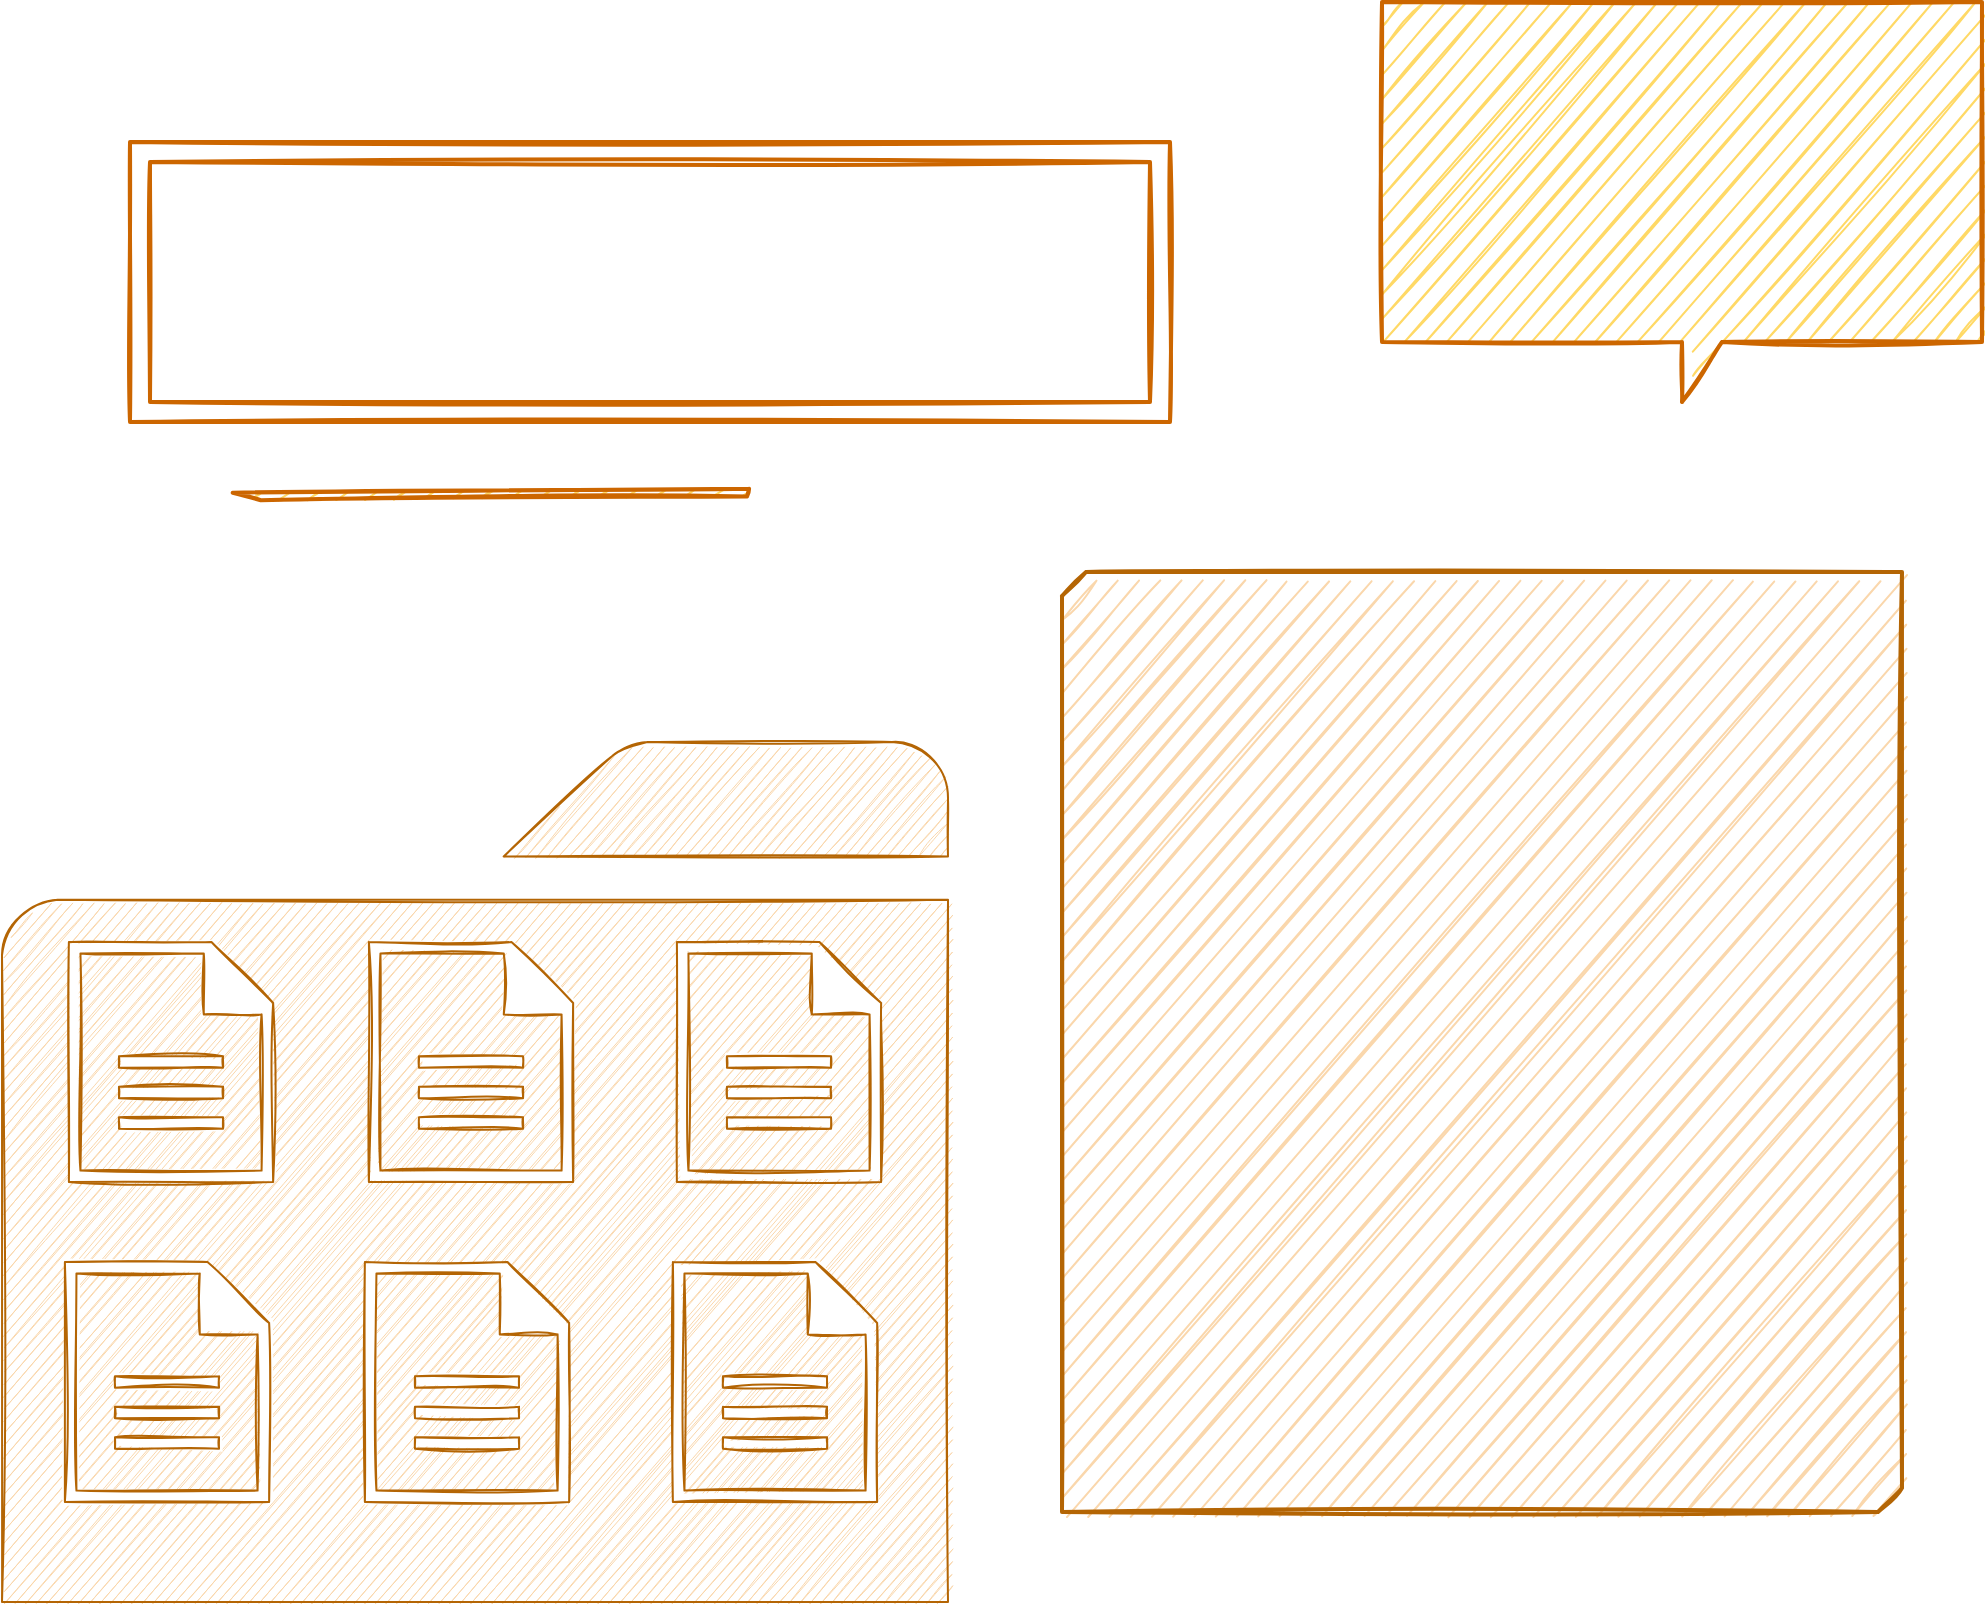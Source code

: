 <mxfile version="13.7.5" type="github">
  <diagram id="1DJoSMpmVe1PBzs5LV6L" name="Page-1">
    <mxGraphModel dx="1673" dy="898" grid="1" gridSize="10" guides="1" tooltips="1" connect="1" arrows="1" fold="1" page="1" pageScale="1" pageWidth="827" pageHeight="1169" math="0" shadow="0">
      <root>
        <mxCell id="0" />
        <mxCell id="1" parent="0" />
        <mxCell id="S-mG011iiMMuwMTmMiyn-3" value="" style="verticalLabelPosition=bottom;verticalAlign=top;html=1;shape=mxgraph.basic.diag_snip_rect;dx=6;sketch=1;fillColor=#fad7ac;strokeColor=#b46504;strokeWidth=2;" vertex="1" parent="1">
          <mxGeometry x="620" y="355" width="420" height="470" as="geometry" />
        </mxCell>
        <mxCell id="S-mG011iiMMuwMTmMiyn-5" value="" style="verticalLabelPosition=bottom;verticalAlign=top;html=1;shape=mxgraph.basic.diag_stripe;dx=10;sketch=1;strokeWidth=2;rotation=15;fillColor=#FFD966;strokeColor=#CC6600;" vertex="1" parent="1">
          <mxGeometry x="210" y="280" width="248.88" height="68.73" as="geometry" />
        </mxCell>
        <mxCell id="S-mG011iiMMuwMTmMiyn-6" value="" style="verticalLabelPosition=bottom;verticalAlign=top;html=1;shape=mxgraph.basic.frame;dx=10;sketch=1;strokeColor=#CC6600;strokeWidth=2;fillColor=none;" vertex="1" parent="1">
          <mxGeometry x="154" y="140" width="520" height="140" as="geometry" />
        </mxCell>
        <mxCell id="S-mG011iiMMuwMTmMiyn-9" value="" style="pointerEvents=1;shadow=0;dashed=0;html=1;strokeColor=#b46504;fillColor=#fad7ac;labelPosition=center;verticalLabelPosition=bottom;verticalAlign=top;outlineConnect=0;align=center;shape=mxgraph.office.concepts.folder;sketch=1;" vertex="1" parent="1">
          <mxGeometry x="90" y="440" width="473" height="430" as="geometry" />
        </mxCell>
        <mxCell id="S-mG011iiMMuwMTmMiyn-10" value="" style="pointerEvents=1;shadow=0;dashed=0;html=1;strokeColor=#b46504;labelPosition=center;verticalLabelPosition=bottom;verticalAlign=top;outlineConnect=0;align=center;shape=mxgraph.office.concepts.document;sketch=1;fillColor=#FFFFFF;" vertex="1" parent="1">
          <mxGeometry x="123.44" y="540" width="102.13" height="120" as="geometry" />
        </mxCell>
        <mxCell id="S-mG011iiMMuwMTmMiyn-11" value="" style="pointerEvents=1;shadow=0;dashed=0;html=1;strokeColor=#b46504;labelPosition=center;verticalLabelPosition=bottom;verticalAlign=top;outlineConnect=0;align=center;shape=mxgraph.office.concepts.document;sketch=1;fillColor=#FFFFFF;" vertex="1" parent="1">
          <mxGeometry x="273.44" y="540" width="102.13" height="120" as="geometry" />
        </mxCell>
        <mxCell id="S-mG011iiMMuwMTmMiyn-12" value="" style="pointerEvents=1;shadow=0;dashed=0;html=1;strokeColor=#b46504;labelPosition=center;verticalLabelPosition=bottom;verticalAlign=top;outlineConnect=0;align=center;shape=mxgraph.office.concepts.document;sketch=1;fillColor=#FFFFFF;" vertex="1" parent="1">
          <mxGeometry x="427.44" y="540" width="102.13" height="120" as="geometry" />
        </mxCell>
        <mxCell id="S-mG011iiMMuwMTmMiyn-13" value="" style="pointerEvents=1;shadow=0;dashed=0;html=1;strokeColor=#b46504;labelPosition=center;verticalLabelPosition=bottom;verticalAlign=top;outlineConnect=0;align=center;shape=mxgraph.office.concepts.document;sketch=1;fillColor=#FFFFFF;" vertex="1" parent="1">
          <mxGeometry x="121.44" y="700" width="102.13" height="120" as="geometry" />
        </mxCell>
        <mxCell id="S-mG011iiMMuwMTmMiyn-14" value="" style="pointerEvents=1;shadow=0;dashed=0;html=1;strokeColor=#b46504;labelPosition=center;verticalLabelPosition=bottom;verticalAlign=top;outlineConnect=0;align=center;shape=mxgraph.office.concepts.document;sketch=1;fillColor=#FFFFFF;" vertex="1" parent="1">
          <mxGeometry x="271.44" y="700" width="102.13" height="120" as="geometry" />
        </mxCell>
        <mxCell id="S-mG011iiMMuwMTmMiyn-15" value="" style="pointerEvents=1;shadow=0;dashed=0;html=1;strokeColor=#b46504;labelPosition=center;verticalLabelPosition=bottom;verticalAlign=top;outlineConnect=0;align=center;shape=mxgraph.office.concepts.document;sketch=1;fillColor=#FFFFFF;" vertex="1" parent="1">
          <mxGeometry x="425.44" y="700" width="102.13" height="120" as="geometry" />
        </mxCell>
        <mxCell id="S-mG011iiMMuwMTmMiyn-17" value="" style="shape=callout;whiteSpace=wrap;html=1;perimeter=calloutPerimeter;sketch=1;strokeColor=#CC6600;strokeWidth=2;fillColor=#FFD966;" vertex="1" parent="1">
          <mxGeometry x="780" y="70" width="300" height="200" as="geometry" />
        </mxCell>
      </root>
    </mxGraphModel>
  </diagram>
</mxfile>
